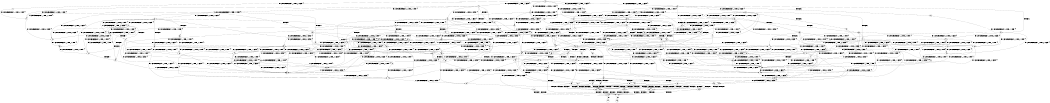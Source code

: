 digraph BCG {
size = "7, 10.5";
center = TRUE;
node [shape = circle];
0 [peripheries = 2];
0 -> 1 [label = "EX !0 !ATOMIC_EXCH_BRANCH (1, +1, TRUE, +1, 1, FALSE) !{}"];
0 -> 2 [label = "EX !2 !ATOMIC_EXCH_BRANCH (1, +1, TRUE, +1, 1, FALSE) !{}"];
0 -> 3 [label = "EX !1 !ATOMIC_EXCH_BRANCH (1, +0, TRUE, +0, 1, TRUE) !{}"];
0 -> 4 [label = "EX !0 !ATOMIC_EXCH_BRANCH (1, +1, TRUE, +1, 1, FALSE) !{}"];
0 -> 5 [label = "EX !2 !ATOMIC_EXCH_BRANCH (1, +1, TRUE, +1, 1, FALSE) !{}"];
0 -> 6 [label = "EX !1 !ATOMIC_EXCH_BRANCH (1, +0, TRUE, +0, 1, TRUE) !{}"];
1 -> 7 [label = "EX !2 !ATOMIC_EXCH_BRANCH (1, +1, TRUE, +1, 1, TRUE) !{}"];
2 -> 8 [label = "EX !0 !ATOMIC_EXCH_BRANCH (1, +1, TRUE, +1, 1, TRUE) !{}"];
3 -> 9 [label = "EX !0 !ATOMIC_EXCH_BRANCH (1, +1, TRUE, +1, 1, FALSE) !{}"];
4 -> 7 [label = "EX !2 !ATOMIC_EXCH_BRANCH (1, +1, TRUE, +1, 1, TRUE) !{}"];
4 -> 10 [label = "EX !1 !ATOMIC_EXCH_BRANCH (1, +0, TRUE, +0, 1, FALSE) !{}"];
4 -> 11 [label = "TERMINATE !0"];
4 -> 12 [label = "EX !2 !ATOMIC_EXCH_BRANCH (1, +1, TRUE, +1, 1, TRUE) !{}"];
4 -> 13 [label = "EX !1 !ATOMIC_EXCH_BRANCH (1, +0, TRUE, +0, 1, FALSE) !{}"];
4 -> 14 [label = "TERMINATE !0"];
5 -> 8 [label = "EX !0 !ATOMIC_EXCH_BRANCH (1, +1, TRUE, +1, 1, TRUE) !{}"];
5 -> 15 [label = "EX !1 !ATOMIC_EXCH_BRANCH (1, +0, TRUE, +0, 1, FALSE) !{}"];
5 -> 16 [label = "TERMINATE !2"];
5 -> 17 [label = "EX !0 !ATOMIC_EXCH_BRANCH (1, +1, TRUE, +1, 1, TRUE) !{}"];
5 -> 18 [label = "EX !1 !ATOMIC_EXCH_BRANCH (1, +0, TRUE, +0, 1, FALSE) !{}"];
5 -> 19 [label = "TERMINATE !2"];
6 -> 3 [label = "EX !1 !ATOMIC_EXCH_BRANCH (1, +0, TRUE, +0, 1, TRUE) !{}"];
6 -> 9 [label = "EX !0 !ATOMIC_EXCH_BRANCH (1, +1, TRUE, +1, 1, FALSE) !{}"];
6 -> 20 [label = "EX !2 !ATOMIC_EXCH_BRANCH (1, +1, TRUE, +1, 1, FALSE) !{}"];
6 -> 6 [label = "EX !1 !ATOMIC_EXCH_BRANCH (1, +0, TRUE, +0, 1, TRUE) !{}"];
6 -> 21 [label = "EX !0 !ATOMIC_EXCH_BRANCH (1, +1, TRUE, +1, 1, FALSE) !{}"];
6 -> 22 [label = "EX !2 !ATOMIC_EXCH_BRANCH (1, +1, TRUE, +1, 1, FALSE) !{}"];
7 -> 23 [label = "EX !1 !ATOMIC_EXCH_BRANCH (1, +0, TRUE, +0, 1, FALSE) !{}"];
8 -> 24 [label = "EX !1 !ATOMIC_EXCH_BRANCH (1, +0, TRUE, +0, 1, FALSE) !{}"];
9 -> 10 [label = "EX !1 !ATOMIC_EXCH_BRANCH (1, +0, TRUE, +0, 1, FALSE) !{}"];
10 -> 25 [label = "EX !2 !ATOMIC_EXCH_BRANCH (1, +1, TRUE, +1, 1, FALSE) !{}"];
11 -> 26 [label = "EX !2 !ATOMIC_EXCH_BRANCH (1, +1, TRUE, +1, 1, TRUE) !{}"];
12 -> 7 [label = "EX !2 !ATOMIC_EXCH_BRANCH (1, +1, TRUE, +1, 1, TRUE) !{}"];
12 -> 23 [label = "EX !1 !ATOMIC_EXCH_BRANCH (1, +0, TRUE, +0, 1, FALSE) !{}"];
12 -> 27 [label = "TERMINATE !0"];
12 -> 12 [label = "EX !2 !ATOMIC_EXCH_BRANCH (1, +1, TRUE, +1, 1, TRUE) !{}"];
12 -> 28 [label = "EX !1 !ATOMIC_EXCH_BRANCH (1, +0, TRUE, +0, 1, FALSE) !{}"];
12 -> 29 [label = "TERMINATE !0"];
13 -> 9 [label = "EX !1 !ATOMIC_EXCH_BRANCH (1, +1, TRUE, +0, 1, TRUE) !{}"];
13 -> 25 [label = "EX !2 !ATOMIC_EXCH_BRANCH (1, +1, TRUE, +1, 1, FALSE) !{}"];
13 -> 30 [label = "TERMINATE !0"];
13 -> 21 [label = "EX !1 !ATOMIC_EXCH_BRANCH (1, +1, TRUE, +0, 1, TRUE) !{}"];
13 -> 31 [label = "EX !2 !ATOMIC_EXCH_BRANCH (1, +1, TRUE, +1, 1, FALSE) !{}"];
13 -> 32 [label = "TERMINATE !0"];
14 -> 26 [label = "EX !2 !ATOMIC_EXCH_BRANCH (1, +1, TRUE, +1, 1, TRUE) !{}"];
14 -> 33 [label = "EX !1 !ATOMIC_EXCH_BRANCH (1, +0, TRUE, +0, 1, FALSE) !{}"];
14 -> 34 [label = "EX !2 !ATOMIC_EXCH_BRANCH (1, +1, TRUE, +1, 1, TRUE) !{}"];
14 -> 35 [label = "EX !1 !ATOMIC_EXCH_BRANCH (1, +0, TRUE, +0, 1, FALSE) !{}"];
15 -> 20 [label = "EX !1 !ATOMIC_EXCH_BRANCH (1, +1, TRUE, +0, 1, TRUE) !{}"];
16 -> 36 [label = "EX !0 !ATOMIC_EXCH_BRANCH (1, +1, TRUE, +1, 1, TRUE) !{}"];
17 -> 8 [label = "EX !0 !ATOMIC_EXCH_BRANCH (1, +1, TRUE, +1, 1, TRUE) !{}"];
17 -> 24 [label = "EX !1 !ATOMIC_EXCH_BRANCH (1, +0, TRUE, +0, 1, FALSE) !{}"];
17 -> 37 [label = "TERMINATE !2"];
17 -> 17 [label = "EX !0 !ATOMIC_EXCH_BRANCH (1, +1, TRUE, +1, 1, TRUE) !{}"];
17 -> 38 [label = "EX !1 !ATOMIC_EXCH_BRANCH (1, +0, TRUE, +0, 1, FALSE) !{}"];
17 -> 39 [label = "TERMINATE !2"];
18 -> 20 [label = "EX !1 !ATOMIC_EXCH_BRANCH (1, +1, TRUE, +0, 1, TRUE) !{}"];
18 -> 25 [label = "EX !0 !ATOMIC_EXCH_BRANCH (1, +1, TRUE, +1, 1, FALSE) !{}"];
18 -> 40 [label = "TERMINATE !2"];
18 -> 22 [label = "EX !1 !ATOMIC_EXCH_BRANCH (1, +1, TRUE, +0, 1, TRUE) !{}"];
18 -> 31 [label = "EX !0 !ATOMIC_EXCH_BRANCH (1, +1, TRUE, +1, 1, FALSE) !{}"];
18 -> 41 [label = "TERMINATE !2"];
19 -> 36 [label = "EX !0 !ATOMIC_EXCH_BRANCH (1, +1, TRUE, +1, 1, TRUE) !{}"];
19 -> 42 [label = "EX !1 !ATOMIC_EXCH_BRANCH (1, +0, TRUE, +0, 1, FALSE) !{}"];
19 -> 43 [label = "EX !0 !ATOMIC_EXCH_BRANCH (1, +1, TRUE, +1, 1, TRUE) !{}"];
19 -> 44 [label = "EX !1 !ATOMIC_EXCH_BRANCH (1, +0, TRUE, +0, 1, FALSE) !{}"];
20 -> 45 [label = "EX !0 !ATOMIC_EXCH_BRANCH (1, +1, TRUE, +1, 1, TRUE) !{}"];
21 -> 10 [label = "EX !1 !ATOMIC_EXCH_BRANCH (1, +0, TRUE, +0, 1, FALSE) !{}"];
21 -> 46 [label = "EX !2 !ATOMIC_EXCH_BRANCH (1, +1, TRUE, +1, 1, TRUE) !{}"];
21 -> 47 [label = "TERMINATE !0"];
21 -> 13 [label = "EX !1 !ATOMIC_EXCH_BRANCH (1, +0, TRUE, +0, 1, FALSE) !{}"];
21 -> 48 [label = "EX !2 !ATOMIC_EXCH_BRANCH (1, +1, TRUE, +1, 1, TRUE) !{}"];
21 -> 49 [label = "TERMINATE !0"];
22 -> 15 [label = "EX !1 !ATOMIC_EXCH_BRANCH (1, +0, TRUE, +0, 1, FALSE) !{}"];
22 -> 45 [label = "EX !0 !ATOMIC_EXCH_BRANCH (1, +1, TRUE, +1, 1, TRUE) !{}"];
22 -> 50 [label = "TERMINATE !2"];
22 -> 18 [label = "EX !1 !ATOMIC_EXCH_BRANCH (1, +0, TRUE, +0, 1, FALSE) !{}"];
22 -> 51 [label = "EX !0 !ATOMIC_EXCH_BRANCH (1, +1, TRUE, +1, 1, TRUE) !{}"];
22 -> 52 [label = "TERMINATE !2"];
23 -> 53 [label = "EX !1 !ATOMIC_EXCH_BRANCH (1, +1, TRUE, +0, 1, TRUE) !{}"];
24 -> 25 [label = "EX !0 !ATOMIC_EXCH_BRANCH (1, +1, TRUE, +1, 1, FALSE) !{}"];
25 -> 54 [label = "EX !1 !ATOMIC_EXCH_BRANCH (1, +1, TRUE, +0, 1, FALSE) !{}"];
26 -> 55 [label = "EX !1 !ATOMIC_EXCH_BRANCH (1, +0, TRUE, +0, 1, FALSE) !{}"];
27 -> 55 [label = "EX !1 !ATOMIC_EXCH_BRANCH (1, +0, TRUE, +0, 1, FALSE) !{}"];
28 -> 53 [label = "EX !1 !ATOMIC_EXCH_BRANCH (1, +1, TRUE, +0, 1, TRUE) !{}"];
28 -> 25 [label = "EX !2 !ATOMIC_EXCH_BRANCH (1, +1, TRUE, +1, 1, FALSE) !{}"];
28 -> 56 [label = "TERMINATE !0"];
28 -> 57 [label = "EX !1 !ATOMIC_EXCH_BRANCH (1, +1, TRUE, +0, 1, TRUE) !{}"];
28 -> 31 [label = "EX !2 !ATOMIC_EXCH_BRANCH (1, +1, TRUE, +1, 1, FALSE) !{}"];
28 -> 58 [label = "TERMINATE !0"];
29 -> 55 [label = "EX !1 !ATOMIC_EXCH_BRANCH (1, +0, TRUE, +0, 1, FALSE) !{}"];
29 -> 26 [label = "EX !2 !ATOMIC_EXCH_BRANCH (1, +1, TRUE, +1, 1, TRUE) !{}"];
29 -> 59 [label = "EX !1 !ATOMIC_EXCH_BRANCH (1, +0, TRUE, +0, 1, FALSE) !{}"];
29 -> 34 [label = "EX !2 !ATOMIC_EXCH_BRANCH (1, +1, TRUE, +1, 1, TRUE) !{}"];
30 -> 60 [label = "EX !2 !ATOMIC_EXCH_BRANCH (1, +1, TRUE, +1, 1, FALSE) !{}"];
31 -> 54 [label = "EX !1 !ATOMIC_EXCH_BRANCH (1, +1, TRUE, +0, 1, FALSE) !{}"];
31 -> 61 [label = "TERMINATE !0"];
31 -> 62 [label = "TERMINATE !2"];
31 -> 63 [label = "EX !1 !ATOMIC_EXCH_BRANCH (1, +1, TRUE, +0, 1, FALSE) !{}"];
31 -> 64 [label = "TERMINATE !0"];
31 -> 65 [label = "TERMINATE !2"];
32 -> 60 [label = "EX !2 !ATOMIC_EXCH_BRANCH (1, +1, TRUE, +1, 1, FALSE) !{}"];
32 -> 66 [label = "EX !1 !ATOMIC_EXCH_BRANCH (1, +1, TRUE, +0, 1, TRUE) !{}"];
32 -> 67 [label = "EX !2 !ATOMIC_EXCH_BRANCH (1, +1, TRUE, +1, 1, FALSE) !{}"];
32 -> 68 [label = "EX !1 !ATOMIC_EXCH_BRANCH (1, +1, TRUE, +0, 1, TRUE) !{}"];
33 -> 66 [label = "EX !1 !ATOMIC_EXCH_BRANCH (1, +1, TRUE, +0, 1, TRUE) !{}"];
34 -> 26 [label = "EX !2 !ATOMIC_EXCH_BRANCH (1, +1, TRUE, +1, 1, TRUE) !{}"];
34 -> 55 [label = "EX !1 !ATOMIC_EXCH_BRANCH (1, +0, TRUE, +0, 1, FALSE) !{}"];
34 -> 34 [label = "EX !2 !ATOMIC_EXCH_BRANCH (1, +1, TRUE, +1, 1, TRUE) !{}"];
34 -> 59 [label = "EX !1 !ATOMIC_EXCH_BRANCH (1, +0, TRUE, +0, 1, FALSE) !{}"];
35 -> 66 [label = "EX !1 !ATOMIC_EXCH_BRANCH (1, +1, TRUE, +0, 1, TRUE) !{}"];
35 -> 60 [label = "EX !2 !ATOMIC_EXCH_BRANCH (1, +1, TRUE, +1, 1, FALSE) !{}"];
35 -> 68 [label = "EX !1 !ATOMIC_EXCH_BRANCH (1, +1, TRUE, +0, 1, TRUE) !{}"];
35 -> 67 [label = "EX !2 !ATOMIC_EXCH_BRANCH (1, +1, TRUE, +1, 1, FALSE) !{}"];
36 -> 69 [label = "EX !1 !ATOMIC_EXCH_BRANCH (1, +0, TRUE, +0, 1, FALSE) !{}"];
37 -> 69 [label = "EX !1 !ATOMIC_EXCH_BRANCH (1, +0, TRUE, +0, 1, FALSE) !{}"];
38 -> 25 [label = "EX !0 !ATOMIC_EXCH_BRANCH (1, +1, TRUE, +1, 1, FALSE) !{}"];
38 -> 70 [label = "EX !1 !ATOMIC_EXCH_BRANCH (1, +1, TRUE, +0, 1, TRUE) !{}"];
38 -> 71 [label = "TERMINATE !2"];
38 -> 31 [label = "EX !0 !ATOMIC_EXCH_BRANCH (1, +1, TRUE, +1, 1, FALSE) !{}"];
38 -> 72 [label = "EX !1 !ATOMIC_EXCH_BRANCH (1, +1, TRUE, +0, 1, TRUE) !{}"];
38 -> 73 [label = "TERMINATE !2"];
39 -> 69 [label = "EX !1 !ATOMIC_EXCH_BRANCH (1, +0, TRUE, +0, 1, FALSE) !{}"];
39 -> 36 [label = "EX !0 !ATOMIC_EXCH_BRANCH (1, +1, TRUE, +1, 1, TRUE) !{}"];
39 -> 74 [label = "EX !1 !ATOMIC_EXCH_BRANCH (1, +0, TRUE, +0, 1, FALSE) !{}"];
39 -> 43 [label = "EX !0 !ATOMIC_EXCH_BRANCH (1, +1, TRUE, +1, 1, TRUE) !{}"];
40 -> 75 [label = "EX !0 !ATOMIC_EXCH_BRANCH (1, +1, TRUE, +1, 1, FALSE) !{}"];
41 -> 75 [label = "EX !0 !ATOMIC_EXCH_BRANCH (1, +1, TRUE, +1, 1, FALSE) !{}"];
41 -> 76 [label = "EX !1 !ATOMIC_EXCH_BRANCH (1, +1, TRUE, +0, 1, TRUE) !{}"];
41 -> 77 [label = "EX !0 !ATOMIC_EXCH_BRANCH (1, +1, TRUE, +1, 1, FALSE) !{}"];
41 -> 78 [label = "EX !1 !ATOMIC_EXCH_BRANCH (1, +1, TRUE, +0, 1, TRUE) !{}"];
42 -> 76 [label = "EX !1 !ATOMIC_EXCH_BRANCH (1, +1, TRUE, +0, 1, TRUE) !{}"];
43 -> 36 [label = "EX !0 !ATOMIC_EXCH_BRANCH (1, +1, TRUE, +1, 1, TRUE) !{}"];
43 -> 69 [label = "EX !1 !ATOMIC_EXCH_BRANCH (1, +0, TRUE, +0, 1, FALSE) !{}"];
43 -> 43 [label = "EX !0 !ATOMIC_EXCH_BRANCH (1, +1, TRUE, +1, 1, TRUE) !{}"];
43 -> 74 [label = "EX !1 !ATOMIC_EXCH_BRANCH (1, +0, TRUE, +0, 1, FALSE) !{}"];
44 -> 76 [label = "EX !1 !ATOMIC_EXCH_BRANCH (1, +1, TRUE, +0, 1, TRUE) !{}"];
44 -> 75 [label = "EX !0 !ATOMIC_EXCH_BRANCH (1, +1, TRUE, +1, 1, FALSE) !{}"];
44 -> 78 [label = "EX !1 !ATOMIC_EXCH_BRANCH (1, +1, TRUE, +0, 1, TRUE) !{}"];
44 -> 77 [label = "EX !0 !ATOMIC_EXCH_BRANCH (1, +1, TRUE, +1, 1, FALSE) !{}"];
45 -> 24 [label = "EX !1 !ATOMIC_EXCH_BRANCH (1, +0, TRUE, +0, 1, FALSE) !{}"];
46 -> 79 [label = "TERMINATE !0"];
47 -> 80 [label = "EX !2 !ATOMIC_EXCH_BRANCH (1, +1, TRUE, +1, 1, TRUE) !{}"];
48 -> 23 [label = "EX !1 !ATOMIC_EXCH_BRANCH (1, +0, TRUE, +0, 1, FALSE) !{}"];
48 -> 46 [label = "EX !2 !ATOMIC_EXCH_BRANCH (1, +1, TRUE, +1, 1, TRUE) !{}"];
48 -> 79 [label = "TERMINATE !0"];
48 -> 28 [label = "EX !1 !ATOMIC_EXCH_BRANCH (1, +0, TRUE, +0, 1, FALSE) !{}"];
48 -> 48 [label = "EX !2 !ATOMIC_EXCH_BRANCH (1, +1, TRUE, +1, 1, TRUE) !{}"];
48 -> 81 [label = "TERMINATE !0"];
49 -> 80 [label = "EX !2 !ATOMIC_EXCH_BRANCH (1, +1, TRUE, +1, 1, TRUE) !{}"];
49 -> 33 [label = "EX !1 !ATOMIC_EXCH_BRANCH (1, +0, TRUE, +0, 1, FALSE) !{}"];
49 -> 82 [label = "EX !2 !ATOMIC_EXCH_BRANCH (1, +1, TRUE, +1, 1, TRUE) !{}"];
49 -> 35 [label = "EX !1 !ATOMIC_EXCH_BRANCH (1, +0, TRUE, +0, 1, FALSE) !{}"];
50 -> 83 [label = "EX !0 !ATOMIC_EXCH_BRANCH (1, +1, TRUE, +1, 1, TRUE) !{}"];
51 -> 45 [label = "EX !0 !ATOMIC_EXCH_BRANCH (1, +1, TRUE, +1, 1, TRUE) !{}"];
51 -> 24 [label = "EX !1 !ATOMIC_EXCH_BRANCH (1, +0, TRUE, +0, 1, FALSE) !{}"];
51 -> 84 [label = "TERMINATE !2"];
51 -> 51 [label = "EX !0 !ATOMIC_EXCH_BRANCH (1, +1, TRUE, +1, 1, TRUE) !{}"];
51 -> 38 [label = "EX !1 !ATOMIC_EXCH_BRANCH (1, +0, TRUE, +0, 1, FALSE) !{}"];
51 -> 85 [label = "TERMINATE !2"];
52 -> 83 [label = "EX !0 !ATOMIC_EXCH_BRANCH (1, +1, TRUE, +1, 1, TRUE) !{}"];
52 -> 42 [label = "EX !1 !ATOMIC_EXCH_BRANCH (1, +0, TRUE, +0, 1, FALSE) !{}"];
52 -> 86 [label = "EX !0 !ATOMIC_EXCH_BRANCH (1, +1, TRUE, +1, 1, TRUE) !{}"];
52 -> 44 [label = "EX !1 !ATOMIC_EXCH_BRANCH (1, +0, TRUE, +0, 1, FALSE) !{}"];
53 -> 46 [label = "EX !2 !ATOMIC_EXCH_BRANCH (1, +1, TRUE, +1, 1, TRUE) !{}"];
54 -> 87 [label = "TERMINATE !0"];
55 -> 60 [label = "EX !2 !ATOMIC_EXCH_BRANCH (1, +1, TRUE, +1, 1, FALSE) !{}"];
56 -> 88 [label = "EX !1 !ATOMIC_EXCH_BRANCH (1, +1, TRUE, +0, 1, TRUE) !{}"];
57 -> 23 [label = "EX !1 !ATOMIC_EXCH_BRANCH (1, +0, TRUE, +0, 1, FALSE) !{}"];
57 -> 46 [label = "EX !2 !ATOMIC_EXCH_BRANCH (1, +1, TRUE, +1, 1, TRUE) !{}"];
57 -> 79 [label = "TERMINATE !0"];
57 -> 28 [label = "EX !1 !ATOMIC_EXCH_BRANCH (1, +0, TRUE, +0, 1, FALSE) !{}"];
57 -> 48 [label = "EX !2 !ATOMIC_EXCH_BRANCH (1, +1, TRUE, +1, 1, TRUE) !{}"];
57 -> 81 [label = "TERMINATE !0"];
58 -> 88 [label = "EX !1 !ATOMIC_EXCH_BRANCH (1, +1, TRUE, +0, 1, TRUE) !{}"];
58 -> 60 [label = "EX !2 !ATOMIC_EXCH_BRANCH (1, +1, TRUE, +1, 1, FALSE) !{}"];
58 -> 89 [label = "EX !1 !ATOMIC_EXCH_BRANCH (1, +1, TRUE, +0, 1, TRUE) !{}"];
58 -> 67 [label = "EX !2 !ATOMIC_EXCH_BRANCH (1, +1, TRUE, +1, 1, FALSE) !{}"];
59 -> 88 [label = "EX !1 !ATOMIC_EXCH_BRANCH (1, +1, TRUE, +0, 1, TRUE) !{}"];
59 -> 60 [label = "EX !2 !ATOMIC_EXCH_BRANCH (1, +1, TRUE, +1, 1, FALSE) !{}"];
59 -> 89 [label = "EX !1 !ATOMIC_EXCH_BRANCH (1, +1, TRUE, +0, 1, TRUE) !{}"];
59 -> 67 [label = "EX !2 !ATOMIC_EXCH_BRANCH (1, +1, TRUE, +1, 1, FALSE) !{}"];
60 -> 90 [label = "EX !1 !ATOMIC_EXCH_BRANCH (1, +1, TRUE, +0, 1, FALSE) !{}"];
61 -> 91 [label = "TERMINATE !2"];
62 -> 91 [label = "TERMINATE !0"];
63 -> 87 [label = "TERMINATE !0"];
63 -> 92 [label = "TERMINATE !2"];
63 -> 93 [label = "TERMINATE !1"];
63 -> 94 [label = "TERMINATE !0"];
63 -> 95 [label = "TERMINATE !2"];
63 -> 96 [label = "TERMINATE !1"];
64 -> 91 [label = "TERMINATE !2"];
64 -> 90 [label = "EX !1 !ATOMIC_EXCH_BRANCH (1, +1, TRUE, +0, 1, FALSE) !{}"];
64 -> 97 [label = "TERMINATE !2"];
64 -> 98 [label = "EX !1 !ATOMIC_EXCH_BRANCH (1, +1, TRUE, +0, 1, FALSE) !{}"];
65 -> 91 [label = "TERMINATE !0"];
65 -> 99 [label = "EX !1 !ATOMIC_EXCH_BRANCH (1, +1, TRUE, +0, 1, FALSE) !{}"];
65 -> 97 [label = "TERMINATE !0"];
65 -> 100 [label = "EX !1 !ATOMIC_EXCH_BRANCH (1, +1, TRUE, +0, 1, FALSE) !{}"];
66 -> 80 [label = "EX !2 !ATOMIC_EXCH_BRANCH (1, +1, TRUE, +1, 1, TRUE) !{}"];
67 -> 90 [label = "EX !1 !ATOMIC_EXCH_BRANCH (1, +1, TRUE, +0, 1, FALSE) !{}"];
67 -> 91 [label = "TERMINATE !2"];
67 -> 98 [label = "EX !1 !ATOMIC_EXCH_BRANCH (1, +1, TRUE, +0, 1, FALSE) !{}"];
67 -> 97 [label = "TERMINATE !2"];
68 -> 33 [label = "EX !1 !ATOMIC_EXCH_BRANCH (1, +0, TRUE, +0, 1, FALSE) !{}"];
68 -> 80 [label = "EX !2 !ATOMIC_EXCH_BRANCH (1, +1, TRUE, +1, 1, TRUE) !{}"];
68 -> 35 [label = "EX !1 !ATOMIC_EXCH_BRANCH (1, +0, TRUE, +0, 1, FALSE) !{}"];
68 -> 82 [label = "EX !2 !ATOMIC_EXCH_BRANCH (1, +1, TRUE, +1, 1, TRUE) !{}"];
69 -> 75 [label = "EX !0 !ATOMIC_EXCH_BRANCH (1, +1, TRUE, +1, 1, FALSE) !{}"];
70 -> 45 [label = "EX !0 !ATOMIC_EXCH_BRANCH (1, +1, TRUE, +1, 1, TRUE) !{}"];
71 -> 75 [label = "EX !0 !ATOMIC_EXCH_BRANCH (1, +1, TRUE, +1, 1, FALSE) !{}"];
72 -> 45 [label = "EX !0 !ATOMIC_EXCH_BRANCH (1, +1, TRUE, +1, 1, TRUE) !{}"];
72 -> 24 [label = "EX !1 !ATOMIC_EXCH_BRANCH (1, +0, TRUE, +0, 1, FALSE) !{}"];
72 -> 84 [label = "TERMINATE !2"];
72 -> 51 [label = "EX !0 !ATOMIC_EXCH_BRANCH (1, +1, TRUE, +1, 1, TRUE) !{}"];
72 -> 38 [label = "EX !1 !ATOMIC_EXCH_BRANCH (1, +0, TRUE, +0, 1, FALSE) !{}"];
72 -> 85 [label = "TERMINATE !2"];
73 -> 75 [label = "EX !0 !ATOMIC_EXCH_BRANCH (1, +1, TRUE, +1, 1, FALSE) !{}"];
73 -> 101 [label = "EX !1 !ATOMIC_EXCH_BRANCH (1, +1, TRUE, +0, 1, TRUE) !{}"];
73 -> 77 [label = "EX !0 !ATOMIC_EXCH_BRANCH (1, +1, TRUE, +1, 1, FALSE) !{}"];
73 -> 102 [label = "EX !1 !ATOMIC_EXCH_BRANCH (1, +1, TRUE, +0, 1, TRUE) !{}"];
74 -> 75 [label = "EX !0 !ATOMIC_EXCH_BRANCH (1, +1, TRUE, +1, 1, FALSE) !{}"];
74 -> 101 [label = "EX !1 !ATOMIC_EXCH_BRANCH (1, +1, TRUE, +0, 1, TRUE) !{}"];
74 -> 77 [label = "EX !0 !ATOMIC_EXCH_BRANCH (1, +1, TRUE, +1, 1, FALSE) !{}"];
74 -> 102 [label = "EX !1 !ATOMIC_EXCH_BRANCH (1, +1, TRUE, +0, 1, TRUE) !{}"];
75 -> 99 [label = "EX !1 !ATOMIC_EXCH_BRANCH (1, +1, TRUE, +0, 1, FALSE) !{}"];
76 -> 83 [label = "EX !0 !ATOMIC_EXCH_BRANCH (1, +1, TRUE, +1, 1, TRUE) !{}"];
77 -> 99 [label = "EX !1 !ATOMIC_EXCH_BRANCH (1, +1, TRUE, +0, 1, FALSE) !{}"];
77 -> 91 [label = "TERMINATE !0"];
77 -> 100 [label = "EX !1 !ATOMIC_EXCH_BRANCH (1, +1, TRUE, +0, 1, FALSE) !{}"];
77 -> 97 [label = "TERMINATE !0"];
78 -> 42 [label = "EX !1 !ATOMIC_EXCH_BRANCH (1, +0, TRUE, +0, 1, FALSE) !{}"];
78 -> 83 [label = "EX !0 !ATOMIC_EXCH_BRANCH (1, +1, TRUE, +1, 1, TRUE) !{}"];
78 -> 44 [label = "EX !1 !ATOMIC_EXCH_BRANCH (1, +0, TRUE, +0, 1, FALSE) !{}"];
78 -> 86 [label = "EX !0 !ATOMIC_EXCH_BRANCH (1, +1, TRUE, +1, 1, TRUE) !{}"];
79 -> 55 [label = "EX !1 !ATOMIC_EXCH_BRANCH (1, +0, TRUE, +0, 1, FALSE) !{}"];
80 -> 55 [label = "EX !1 !ATOMIC_EXCH_BRANCH (1, +0, TRUE, +0, 1, FALSE) !{}"];
81 -> 55 [label = "EX !1 !ATOMIC_EXCH_BRANCH (1, +0, TRUE, +0, 1, FALSE) !{}"];
81 -> 80 [label = "EX !2 !ATOMIC_EXCH_BRANCH (1, +1, TRUE, +1, 1, TRUE) !{}"];
81 -> 59 [label = "EX !1 !ATOMIC_EXCH_BRANCH (1, +0, TRUE, +0, 1, FALSE) !{}"];
81 -> 82 [label = "EX !2 !ATOMIC_EXCH_BRANCH (1, +1, TRUE, +1, 1, TRUE) !{}"];
82 -> 55 [label = "EX !1 !ATOMIC_EXCH_BRANCH (1, +0, TRUE, +0, 1, FALSE) !{}"];
82 -> 80 [label = "EX !2 !ATOMIC_EXCH_BRANCH (1, +1, TRUE, +1, 1, TRUE) !{}"];
82 -> 59 [label = "EX !1 !ATOMIC_EXCH_BRANCH (1, +0, TRUE, +0, 1, FALSE) !{}"];
82 -> 82 [label = "EX !2 !ATOMIC_EXCH_BRANCH (1, +1, TRUE, +1, 1, TRUE) !{}"];
83 -> 69 [label = "EX !1 !ATOMIC_EXCH_BRANCH (1, +0, TRUE, +0, 1, FALSE) !{}"];
84 -> 83 [label = "EX !0 !ATOMIC_EXCH_BRANCH (1, +1, TRUE, +1, 1, TRUE) !{}"];
85 -> 83 [label = "EX !0 !ATOMIC_EXCH_BRANCH (1, +1, TRUE, +1, 1, TRUE) !{}"];
85 -> 69 [label = "EX !1 !ATOMIC_EXCH_BRANCH (1, +0, TRUE, +0, 1, FALSE) !{}"];
85 -> 86 [label = "EX !0 !ATOMIC_EXCH_BRANCH (1, +1, TRUE, +1, 1, TRUE) !{}"];
85 -> 74 [label = "EX !1 !ATOMIC_EXCH_BRANCH (1, +0, TRUE, +0, 1, FALSE) !{}"];
86 -> 83 [label = "EX !0 !ATOMIC_EXCH_BRANCH (1, +1, TRUE, +1, 1, TRUE) !{}"];
86 -> 69 [label = "EX !1 !ATOMIC_EXCH_BRANCH (1, +0, TRUE, +0, 1, FALSE) !{}"];
86 -> 86 [label = "EX !0 !ATOMIC_EXCH_BRANCH (1, +1, TRUE, +1, 1, TRUE) !{}"];
86 -> 74 [label = "EX !1 !ATOMIC_EXCH_BRANCH (1, +0, TRUE, +0, 1, FALSE) !{}"];
87 -> 103 [label = "TERMINATE !2"];
88 -> 55 [label = "EX !1 !ATOMIC_EXCH_BRANCH (1, +0, TRUE, +0, 1, FALSE) !{}"];
89 -> 55 [label = "EX !1 !ATOMIC_EXCH_BRANCH (1, +0, TRUE, +0, 1, FALSE) !{}"];
89 -> 80 [label = "EX !2 !ATOMIC_EXCH_BRANCH (1, +1, TRUE, +1, 1, TRUE) !{}"];
89 -> 59 [label = "EX !1 !ATOMIC_EXCH_BRANCH (1, +0, TRUE, +0, 1, FALSE) !{}"];
89 -> 82 [label = "EX !2 !ATOMIC_EXCH_BRANCH (1, +1, TRUE, +1, 1, TRUE) !{}"];
90 -> 103 [label = "TERMINATE !2"];
91 -> 104 [label = "EX !1 !ATOMIC_EXCH_BRANCH (1, +1, TRUE, +0, 1, FALSE) !{}"];
92 -> 103 [label = "TERMINATE !0"];
93 -> 105 [label = "TERMINATE !0"];
94 -> 103 [label = "TERMINATE !2"];
94 -> 105 [label = "TERMINATE !1"];
94 -> 106 [label = "TERMINATE !2"];
94 -> 107 [label = "TERMINATE !1"];
95 -> 103 [label = "TERMINATE !0"];
95 -> 108 [label = "TERMINATE !1"];
95 -> 106 [label = "TERMINATE !0"];
95 -> 109 [label = "TERMINATE !1"];
96 -> 105 [label = "TERMINATE !0"];
96 -> 108 [label = "TERMINATE !2"];
96 -> 107 [label = "TERMINATE !0"];
96 -> 109 [label = "TERMINATE !2"];
97 -> 104 [label = "EX !1 !ATOMIC_EXCH_BRANCH (1, +1, TRUE, +0, 1, FALSE) !{}"];
97 -> 110 [label = "EX !1 !ATOMIC_EXCH_BRANCH (1, +1, TRUE, +0, 1, FALSE) !{}"];
98 -> 103 [label = "TERMINATE !2"];
98 -> 105 [label = "TERMINATE !1"];
98 -> 106 [label = "TERMINATE !2"];
98 -> 107 [label = "TERMINATE !1"];
99 -> 103 [label = "TERMINATE !0"];
100 -> 103 [label = "TERMINATE !0"];
100 -> 108 [label = "TERMINATE !1"];
100 -> 106 [label = "TERMINATE !0"];
100 -> 109 [label = "TERMINATE !1"];
101 -> 83 [label = "EX !0 !ATOMIC_EXCH_BRANCH (1, +1, TRUE, +1, 1, TRUE) !{}"];
102 -> 83 [label = "EX !0 !ATOMIC_EXCH_BRANCH (1, +1, TRUE, +1, 1, TRUE) !{}"];
102 -> 69 [label = "EX !1 !ATOMIC_EXCH_BRANCH (1, +0, TRUE, +0, 1, FALSE) !{}"];
102 -> 86 [label = "EX !0 !ATOMIC_EXCH_BRANCH (1, +1, TRUE, +1, 1, TRUE) !{}"];
102 -> 74 [label = "EX !1 !ATOMIC_EXCH_BRANCH (1, +0, TRUE, +0, 1, FALSE) !{}"];
103 -> 111 [label = "TERMINATE !1"];
104 -> 111 [label = "TERMINATE !1"];
105 -> 111 [label = "TERMINATE !2"];
106 -> 111 [label = "TERMINATE !1"];
106 -> 112 [label = "TERMINATE !1"];
107 -> 111 [label = "TERMINATE !2"];
107 -> 112 [label = "TERMINATE !2"];
108 -> 111 [label = "TERMINATE !0"];
109 -> 111 [label = "TERMINATE !0"];
109 -> 112 [label = "TERMINATE !0"];
110 -> 111 [label = "TERMINATE !1"];
110 -> 112 [label = "TERMINATE !1"];
111 -> 113 [label = "exit"];
112 -> 114 [label = "exit"];
}
